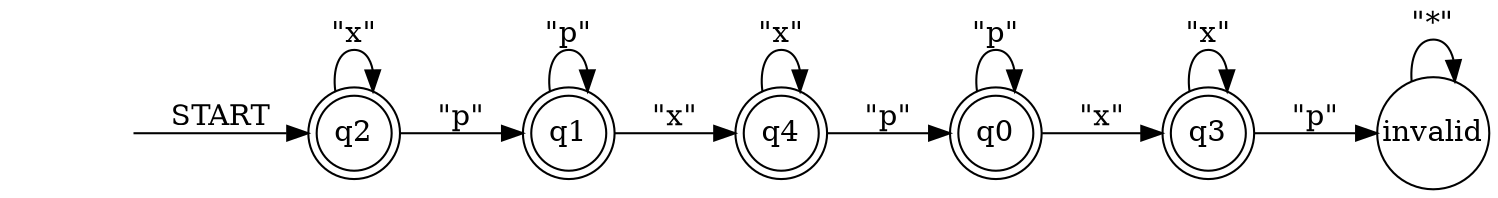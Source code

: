 # ----------------------------------- 
#Title:   !p W (p W (!p W (p W G!p)))
#From:  patterns.projects.cs.ksu.edu/documentation/patterns/ltl.shtml 
# alphabet : [x, p]
# ----------------------------------- 
 
 
digraph G {
  rankdir=LR;
  q0 [shape=doublecircle, margin=0];
  q1 [shape=doublecircle, margin=0];
  q2 [shape=doublecircle, margin=0];
  q3 [shape=doublecircle, margin=0];
  q4 [shape=doublecircle, margin=0];
  start0 [shape=none, style=invis];
  start0 -> q2 [label="START"];
  q1 -> q1  [label="\"p\""];
  q3 -> q3  [label="\"x\""];
  q2 -> q1  [label="\"p\""];
  q0 -> q3  [label="\"x\""];
  q4 -> q0  [label="\"p\""];
  q2 -> q2  [label="\"x\""];
  q0 -> q0  [label="\"p\""];
  q1 -> q4  [label="\"x\""];
  q4 -> q4  [label="\"x\""];
  invalid -> invalid  [label="\"*\""];
  q3 -> invalid  [label="\"p\""];
  invalid [shape=circle, margin=0];
}
